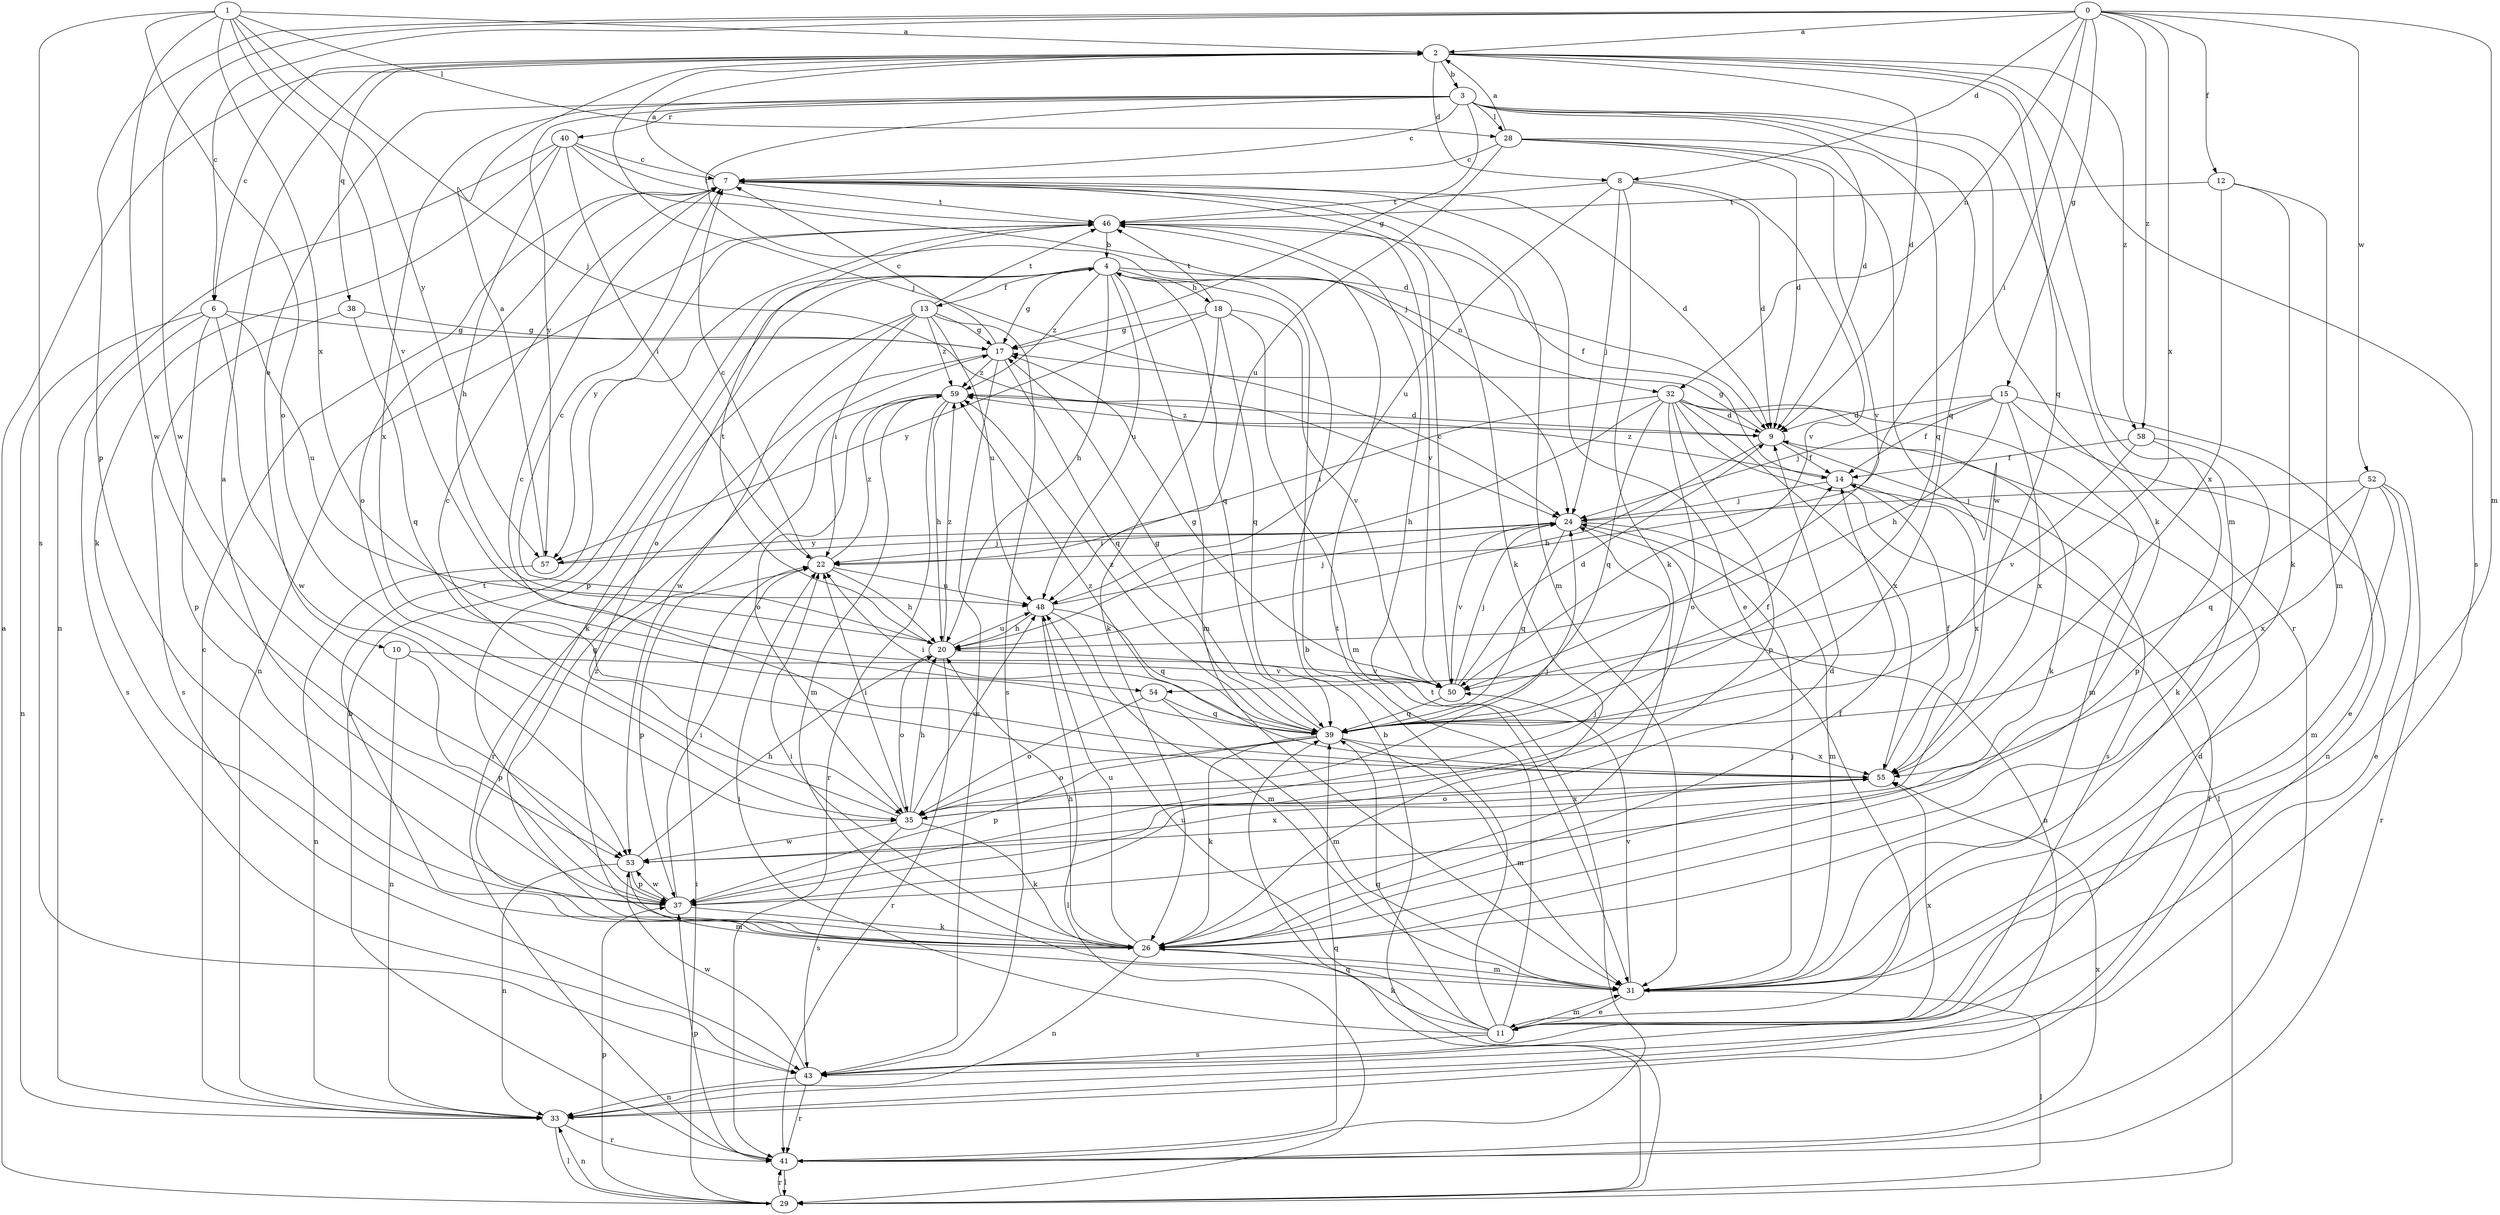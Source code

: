 strict digraph  {
0;
1;
2;
3;
4;
6;
7;
8;
9;
10;
11;
12;
13;
14;
15;
17;
18;
20;
22;
24;
26;
28;
29;
31;
32;
33;
35;
37;
38;
39;
40;
41;
43;
46;
48;
50;
52;
53;
54;
55;
57;
58;
59;
0 -> 2  [label=a];
0 -> 6  [label=c];
0 -> 8  [label=d];
0 -> 12  [label=f];
0 -> 15  [label=g];
0 -> 22  [label=i];
0 -> 31  [label=m];
0 -> 32  [label=n];
0 -> 37  [label=p];
0 -> 52  [label=w];
0 -> 53  [label=w];
0 -> 54  [label=x];
0 -> 58  [label=z];
1 -> 2  [label=a];
1 -> 24  [label=j];
1 -> 28  [label=l];
1 -> 35  [label=o];
1 -> 43  [label=s];
1 -> 50  [label=v];
1 -> 53  [label=w];
1 -> 54  [label=x];
1 -> 57  [label=y];
2 -> 3  [label=b];
2 -> 6  [label=c];
2 -> 8  [label=d];
2 -> 9  [label=d];
2 -> 24  [label=j];
2 -> 31  [label=m];
2 -> 38  [label=q];
2 -> 39  [label=q];
2 -> 43  [label=s];
2 -> 58  [label=z];
3 -> 7  [label=c];
3 -> 9  [label=d];
3 -> 10  [label=e];
3 -> 17  [label=g];
3 -> 24  [label=j];
3 -> 26  [label=k];
3 -> 28  [label=l];
3 -> 39  [label=q];
3 -> 40  [label=r];
3 -> 41  [label=r];
3 -> 55  [label=x];
3 -> 57  [label=y];
4 -> 13  [label=f];
4 -> 17  [label=g];
4 -> 18  [label=h];
4 -> 20  [label=h];
4 -> 31  [label=m];
4 -> 32  [label=n];
4 -> 35  [label=o];
4 -> 37  [label=p];
4 -> 39  [label=q];
4 -> 48  [label=u];
4 -> 59  [label=z];
6 -> 17  [label=g];
6 -> 33  [label=n];
6 -> 37  [label=p];
6 -> 43  [label=s];
6 -> 48  [label=u];
6 -> 53  [label=w];
7 -> 2  [label=a];
7 -> 9  [label=d];
7 -> 11  [label=e];
7 -> 26  [label=k];
7 -> 31  [label=m];
7 -> 35  [label=o];
7 -> 46  [label=t];
8 -> 9  [label=d];
8 -> 24  [label=j];
8 -> 26  [label=k];
8 -> 46  [label=t];
8 -> 48  [label=u];
8 -> 50  [label=v];
9 -> 14  [label=f];
9 -> 17  [label=g];
9 -> 20  [label=h];
9 -> 43  [label=s];
9 -> 59  [label=z];
10 -> 33  [label=n];
10 -> 37  [label=p];
10 -> 50  [label=v];
11 -> 4  [label=b];
11 -> 22  [label=i];
11 -> 26  [label=k];
11 -> 31  [label=m];
11 -> 39  [label=q];
11 -> 43  [label=s];
11 -> 46  [label=t];
11 -> 48  [label=u];
11 -> 55  [label=x];
12 -> 26  [label=k];
12 -> 31  [label=m];
12 -> 46  [label=t];
12 -> 55  [label=x];
13 -> 17  [label=g];
13 -> 22  [label=i];
13 -> 26  [label=k];
13 -> 43  [label=s];
13 -> 46  [label=t];
13 -> 48  [label=u];
13 -> 53  [label=w];
13 -> 59  [label=z];
14 -> 24  [label=j];
14 -> 55  [label=x];
14 -> 59  [label=z];
15 -> 9  [label=d];
15 -> 11  [label=e];
15 -> 14  [label=f];
15 -> 20  [label=h];
15 -> 24  [label=j];
15 -> 33  [label=n];
15 -> 55  [label=x];
17 -> 7  [label=c];
17 -> 39  [label=q];
17 -> 41  [label=r];
17 -> 43  [label=s];
17 -> 59  [label=z];
18 -> 17  [label=g];
18 -> 26  [label=k];
18 -> 31  [label=m];
18 -> 39  [label=q];
18 -> 46  [label=t];
18 -> 50  [label=v];
18 -> 57  [label=y];
20 -> 7  [label=c];
20 -> 35  [label=o];
20 -> 41  [label=r];
20 -> 46  [label=t];
20 -> 48  [label=u];
20 -> 50  [label=v];
20 -> 59  [label=z];
22 -> 7  [label=c];
22 -> 20  [label=h];
22 -> 37  [label=p];
22 -> 48  [label=u];
22 -> 59  [label=z];
24 -> 22  [label=i];
24 -> 31  [label=m];
24 -> 33  [label=n];
24 -> 39  [label=q];
24 -> 50  [label=v];
24 -> 57  [label=y];
26 -> 14  [label=f];
26 -> 17  [label=g];
26 -> 20  [label=h];
26 -> 22  [label=i];
26 -> 31  [label=m];
26 -> 33  [label=n];
26 -> 46  [label=t];
26 -> 48  [label=u];
26 -> 59  [label=z];
28 -> 2  [label=a];
28 -> 7  [label=c];
28 -> 9  [label=d];
28 -> 39  [label=q];
28 -> 48  [label=u];
28 -> 50  [label=v];
28 -> 53  [label=w];
29 -> 2  [label=a];
29 -> 4  [label=b];
29 -> 22  [label=i];
29 -> 33  [label=n];
29 -> 37  [label=p];
29 -> 39  [label=q];
29 -> 41  [label=r];
31 -> 11  [label=e];
31 -> 24  [label=j];
31 -> 29  [label=l];
31 -> 50  [label=v];
32 -> 9  [label=d];
32 -> 20  [label=h];
32 -> 22  [label=i];
32 -> 26  [label=k];
32 -> 29  [label=l];
32 -> 31  [label=m];
32 -> 35  [label=o];
32 -> 37  [label=p];
32 -> 39  [label=q];
32 -> 55  [label=x];
33 -> 7  [label=c];
33 -> 14  [label=f];
33 -> 29  [label=l];
33 -> 41  [label=r];
35 -> 7  [label=c];
35 -> 20  [label=h];
35 -> 22  [label=i];
35 -> 24  [label=j];
35 -> 26  [label=k];
35 -> 43  [label=s];
35 -> 48  [label=u];
35 -> 53  [label=w];
35 -> 55  [label=x];
37 -> 2  [label=a];
37 -> 9  [label=d];
37 -> 22  [label=i];
37 -> 24  [label=j];
37 -> 26  [label=k];
37 -> 53  [label=w];
38 -> 17  [label=g];
38 -> 39  [label=q];
38 -> 43  [label=s];
39 -> 14  [label=f];
39 -> 17  [label=g];
39 -> 22  [label=i];
39 -> 26  [label=k];
39 -> 31  [label=m];
39 -> 35  [label=o];
39 -> 37  [label=p];
39 -> 55  [label=x];
39 -> 59  [label=z];
40 -> 7  [label=c];
40 -> 9  [label=d];
40 -> 20  [label=h];
40 -> 22  [label=i];
40 -> 26  [label=k];
40 -> 33  [label=n];
40 -> 46  [label=t];
41 -> 4  [label=b];
41 -> 29  [label=l];
41 -> 37  [label=p];
41 -> 39  [label=q];
41 -> 46  [label=t];
41 -> 55  [label=x];
43 -> 9  [label=d];
43 -> 33  [label=n];
43 -> 41  [label=r];
43 -> 53  [label=w];
46 -> 4  [label=b];
46 -> 14  [label=f];
46 -> 33  [label=n];
46 -> 50  [label=v];
46 -> 57  [label=y];
48 -> 20  [label=h];
48 -> 24  [label=j];
48 -> 29  [label=l];
48 -> 31  [label=m];
48 -> 39  [label=q];
50 -> 7  [label=c];
50 -> 9  [label=d];
50 -> 17  [label=g];
50 -> 24  [label=j];
50 -> 39  [label=q];
52 -> 11  [label=e];
52 -> 24  [label=j];
52 -> 31  [label=m];
52 -> 39  [label=q];
52 -> 41  [label=r];
52 -> 55  [label=x];
53 -> 20  [label=h];
53 -> 31  [label=m];
53 -> 33  [label=n];
53 -> 37  [label=p];
53 -> 55  [label=x];
54 -> 31  [label=m];
54 -> 35  [label=o];
54 -> 39  [label=q];
55 -> 7  [label=c];
55 -> 14  [label=f];
55 -> 35  [label=o];
55 -> 59  [label=z];
57 -> 2  [label=a];
57 -> 24  [label=j];
57 -> 33  [label=n];
58 -> 14  [label=f];
58 -> 26  [label=k];
58 -> 37  [label=p];
58 -> 50  [label=v];
59 -> 9  [label=d];
59 -> 20  [label=h];
59 -> 31  [label=m];
59 -> 35  [label=o];
59 -> 41  [label=r];
}

